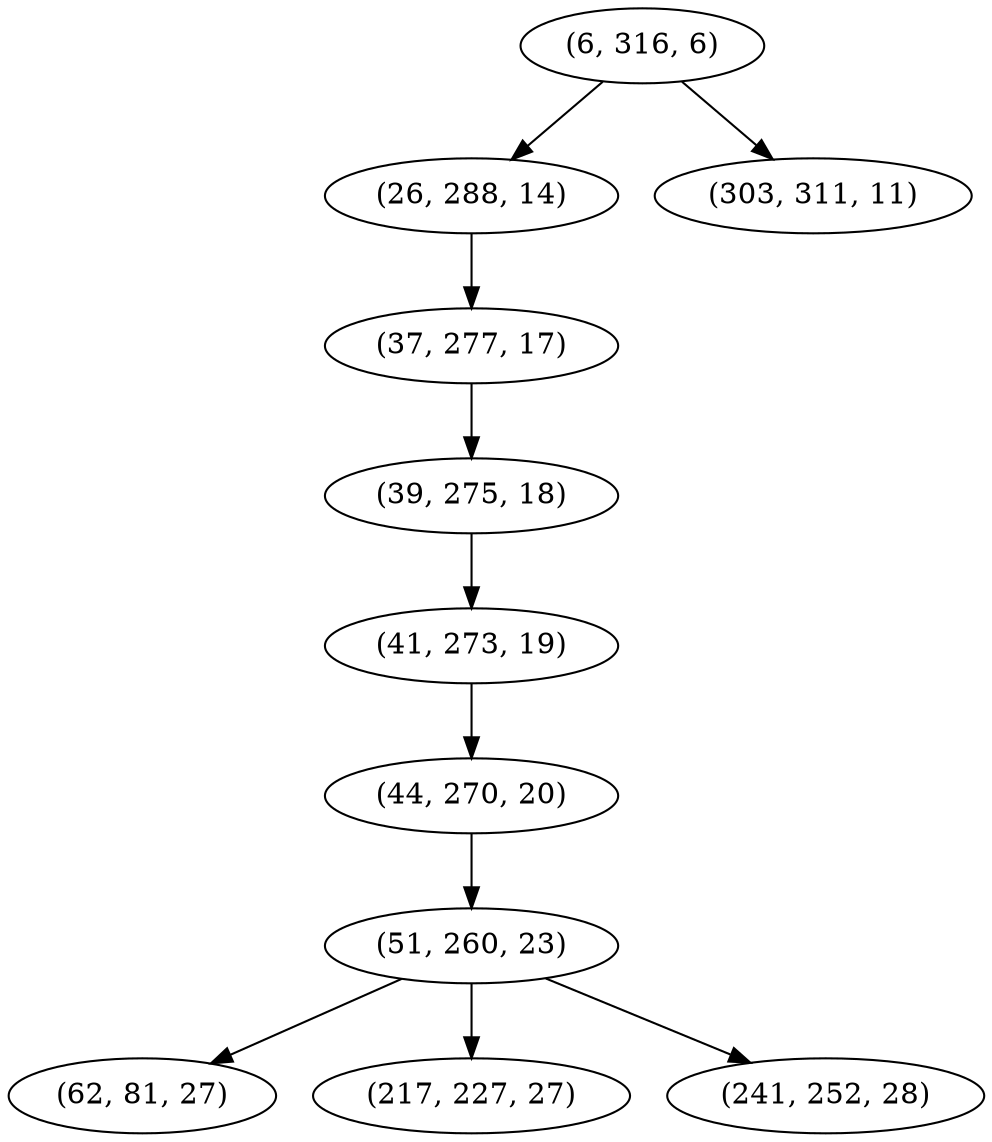 digraph tree {
    "(6, 316, 6)";
    "(26, 288, 14)";
    "(37, 277, 17)";
    "(39, 275, 18)";
    "(41, 273, 19)";
    "(44, 270, 20)";
    "(51, 260, 23)";
    "(62, 81, 27)";
    "(217, 227, 27)";
    "(241, 252, 28)";
    "(303, 311, 11)";
    "(6, 316, 6)" -> "(26, 288, 14)";
    "(6, 316, 6)" -> "(303, 311, 11)";
    "(26, 288, 14)" -> "(37, 277, 17)";
    "(37, 277, 17)" -> "(39, 275, 18)";
    "(39, 275, 18)" -> "(41, 273, 19)";
    "(41, 273, 19)" -> "(44, 270, 20)";
    "(44, 270, 20)" -> "(51, 260, 23)";
    "(51, 260, 23)" -> "(62, 81, 27)";
    "(51, 260, 23)" -> "(217, 227, 27)";
    "(51, 260, 23)" -> "(241, 252, 28)";
}
